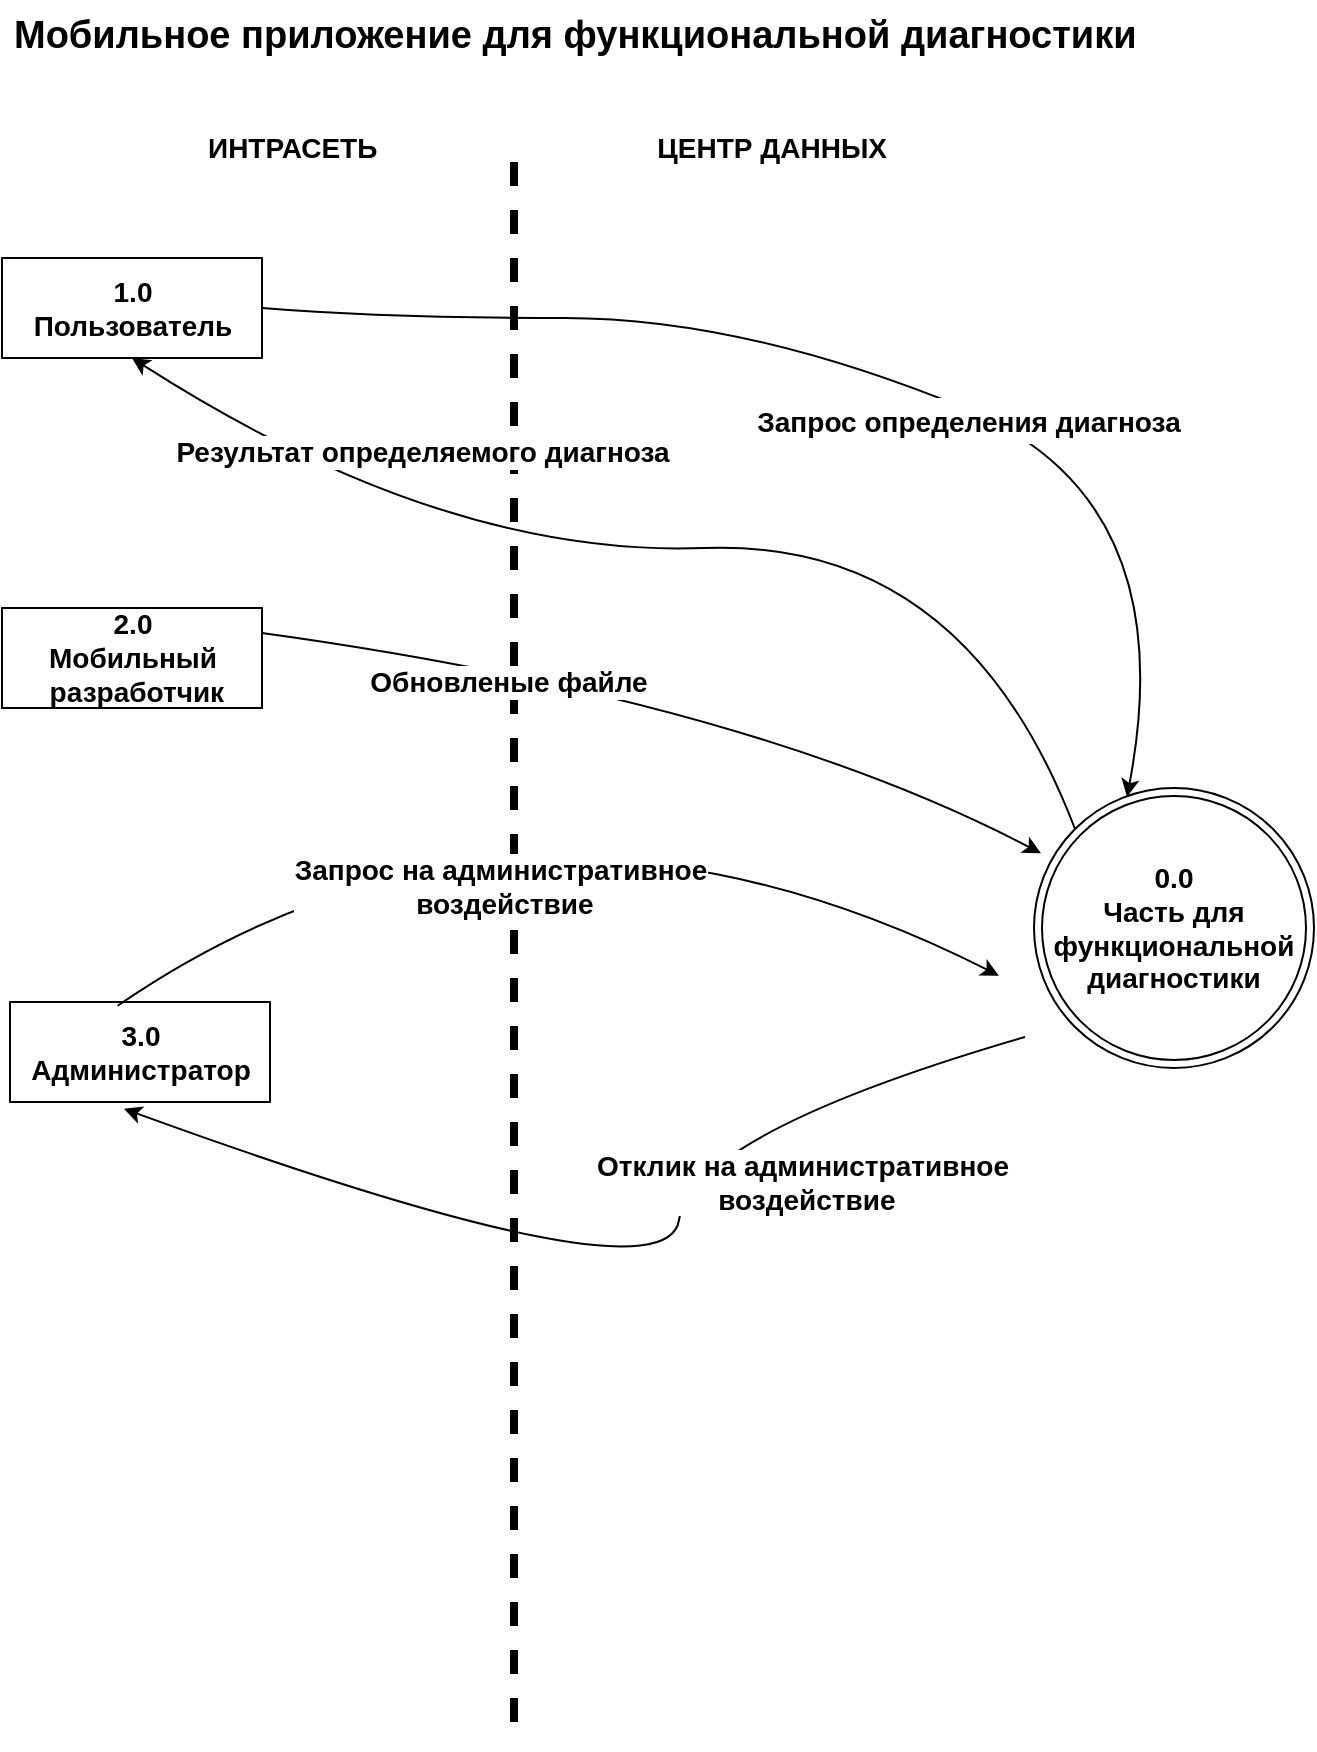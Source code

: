 <mxfile version="19.0.2" type="github">
  <diagram id="OWx4hyj13moDCeKYkGol" name="Page-1">
    <mxGraphModel dx="1335" dy="745" grid="0" gridSize="10" guides="1" tooltips="1" connect="1" arrows="1" fold="1" page="1" pageScale="1" pageWidth="827" pageHeight="1169" background="none" math="0" shadow="0">
      <root>
        <mxCell id="0" />
        <mxCell id="1" parent="0" />
        <mxCell id="R_TbPJ2dsLFKyycq7Uun-32" value="" style="endArrow=none;html=1;rounded=0;fontSize=12;dashed=1;strokeWidth=4;shadow=0;" edge="1" parent="1">
          <mxGeometry width="50" height="50" relative="1" as="geometry">
            <mxPoint x="405" y="172" as="sourcePoint" />
            <mxPoint x="405" y="963.0" as="targetPoint" />
          </mxGeometry>
        </mxCell>
        <mxCell id="R_TbPJ2dsLFKyycq7Uun-1" value="0.0&lt;br&gt;Часть для функциональной диагностики" style="ellipse;shape=doubleEllipse;whiteSpace=wrap;html=1;aspect=fixed;fontStyle=1;fontSize=14;" vertex="1" parent="1">
          <mxGeometry x="665" y="485" width="140" height="140" as="geometry" />
        </mxCell>
        <mxCell id="R_TbPJ2dsLFKyycq7Uun-5" value="&lt;div style=&quot;line-height: 0.9;&quot;&gt;&lt;br&gt;&lt;/div&gt;&lt;div style=&quot;display:none&quot; id=&quot;SDCloudData&quot;&gt;&lt;/div&gt;" style="text;whiteSpace=wrap;html=1;" vertex="1" parent="1">
          <mxGeometry x="392" y="165" width="3" height="15" as="geometry" />
        </mxCell>
        <mxCell id="R_TbPJ2dsLFKyycq7Uun-6" value="1.0&lt;br style=&quot;font-size: 14px;&quot;&gt;Пользователь&lt;div style=&quot;display: none; font-size: 14px;&quot; id=&quot;SDCloudData&quot;&gt;&lt;/div&gt;" style="html=1;dashed=0;whitespace=wrap;fontStyle=1;fontSize=14;" vertex="1" parent="1">
          <mxGeometry x="149" y="220" width="130" height="50" as="geometry" />
        </mxCell>
        <mxCell id="R_TbPJ2dsLFKyycq7Uun-7" value="ИНТРАСЕТЬ&amp;nbsp; &amp;nbsp; &amp;nbsp; &amp;nbsp; &amp;nbsp; &amp;nbsp; &amp;nbsp; &amp;nbsp; &amp;nbsp; &amp;nbsp; &amp;nbsp; &amp;nbsp; &amp;nbsp; &amp;nbsp; &amp;nbsp; &amp;nbsp; &amp;nbsp; &amp;nbsp; ЦЕНТР ДАННЫХ&lt;div style=&quot;display: none; font-size: 14px;&quot; id=&quot;SDCloudData&quot;&gt;&lt;/div&gt;" style="text;whiteSpace=wrap;html=1;strokeWidth=2;fontStyle=1;fontSize=14;" vertex="1" parent="1">
          <mxGeometry x="250" y="150" width="381" height="30" as="geometry" />
        </mxCell>
        <mxCell id="R_TbPJ2dsLFKyycq7Uun-8" value="Мобильное приложение для функциональной диагностики" style="text;whiteSpace=wrap;html=1;fontSize=19;fontStyle=1" vertex="1" parent="1">
          <mxGeometry x="153" y="91" width="600" height="30" as="geometry" />
        </mxCell>
        <mxCell id="R_TbPJ2dsLFKyycq7Uun-9" value="2.0&lt;br style=&quot;font-size: 14px;&quot;&gt;Мобильный&lt;br&gt;&amp;nbsp;разработчик&lt;div style=&quot;display: none; font-size: 14px;&quot; id=&quot;SDCloudData&quot;&gt;&lt;/div&gt;" style="html=1;dashed=0;whitespace=wrap;fontStyle=1;fontSize=14;" vertex="1" parent="1">
          <mxGeometry x="149" y="395" width="130" height="50" as="geometry" />
        </mxCell>
        <mxCell id="R_TbPJ2dsLFKyycq7Uun-10" value="3.0&lt;br style=&quot;font-size: 14px;&quot;&gt;Администратор&lt;br&gt;&lt;div style=&quot;display: none; font-size: 14px;&quot; id=&quot;SDCloudData&quot;&gt;&lt;/div&gt;" style="html=1;dashed=0;whitespace=wrap;fontStyle=1;fontSize=14;" vertex="1" parent="1">
          <mxGeometry x="153" y="592" width="130" height="50" as="geometry" />
        </mxCell>
        <mxCell id="R_TbPJ2dsLFKyycq7Uun-13" value="" style="curved=1;endArrow=classic;html=1;rounded=0;fontSize=19;entryX=0.332;entryY=0.032;entryDx=0;entryDy=0;entryPerimeter=0;exitX=1;exitY=0.5;exitDx=0;exitDy=0;" edge="1" parent="1" source="R_TbPJ2dsLFKyycq7Uun-6" target="R_TbPJ2dsLFKyycq7Uun-1">
          <mxGeometry width="50" height="50" relative="1" as="geometry">
            <mxPoint x="240" y="260" as="sourcePoint" />
            <mxPoint x="290" y="210" as="targetPoint" />
            <Array as="points">
              <mxPoint x="340" y="250" />
              <mxPoint x="520" y="250" />
              <mxPoint x="740" y="340" />
            </Array>
          </mxGeometry>
        </mxCell>
        <mxCell id="R_TbPJ2dsLFKyycq7Uun-14" value="&lt;font style=&quot;font-size: 14px;&quot;&gt;Запрос определения диагноза&lt;/font&gt;" style="edgeLabel;html=1;align=center;verticalAlign=middle;resizable=0;points=[];fontSize=19;fontStyle=1" vertex="1" connectable="0" parent="R_TbPJ2dsLFKyycq7Uun-13">
          <mxGeometry x="0.241" y="-22" relative="1" as="geometry">
            <mxPoint x="-19" y="-27" as="offset" />
          </mxGeometry>
        </mxCell>
        <mxCell id="R_TbPJ2dsLFKyycq7Uun-16" value="" style="curved=1;endArrow=classic;html=1;rounded=0;fontSize=19;exitX=0;exitY=0;exitDx=0;exitDy=0;entryX=0.5;entryY=1;entryDx=0;entryDy=0;" edge="1" parent="1" source="R_TbPJ2dsLFKyycq7Uun-1" target="R_TbPJ2dsLFKyycq7Uun-6">
          <mxGeometry width="50" height="50" relative="1" as="geometry">
            <mxPoint x="240" y="260" as="sourcePoint" />
            <mxPoint x="290" y="210" as="targetPoint" />
            <Array as="points">
              <mxPoint x="630" y="360" />
              <mxPoint x="370" y="370" />
            </Array>
          </mxGeometry>
        </mxCell>
        <mxCell id="R_TbPJ2dsLFKyycq7Uun-17" value="Результат определяемого диагноза" style="edgeLabel;html=1;align=center;verticalAlign=middle;resizable=0;points=[];fontSize=14;fontStyle=1" vertex="1" connectable="0" parent="R_TbPJ2dsLFKyycq7Uun-16">
          <mxGeometry x="0.404" y="-17" relative="1" as="geometry">
            <mxPoint x="-15" y="-36" as="offset" />
          </mxGeometry>
        </mxCell>
        <mxCell id="R_TbPJ2dsLFKyycq7Uun-19" value="" style="curved=1;endArrow=classic;html=1;rounded=0;fontSize=14;exitX=1;exitY=0.25;exitDx=0;exitDy=0;entryX=0.025;entryY=0.233;entryDx=0;entryDy=0;entryPerimeter=0;" edge="1" parent="1" source="R_TbPJ2dsLFKyycq7Uun-9" target="R_TbPJ2dsLFKyycq7Uun-1">
          <mxGeometry width="50" height="50" relative="1" as="geometry">
            <mxPoint x="400" y="290" as="sourcePoint" />
            <mxPoint x="450" y="240" as="targetPoint" />
            <Array as="points">
              <mxPoint x="522" y="441" />
            </Array>
          </mxGeometry>
        </mxCell>
        <mxCell id="R_TbPJ2dsLFKyycq7Uun-26" value="Обновленые файле" style="edgeLabel;html=1;align=center;verticalAlign=middle;resizable=0;points=[];fontSize=14;fontStyle=1" vertex="1" connectable="0" parent="R_TbPJ2dsLFKyycq7Uun-19">
          <mxGeometry x="0.3" y="-18" relative="1" as="geometry">
            <mxPoint x="-131" y="-35" as="offset" />
          </mxGeometry>
        </mxCell>
        <mxCell id="R_TbPJ2dsLFKyycq7Uun-21" value="" style="curved=1;endArrow=classic;html=1;rounded=0;fontSize=14;exitX=0.414;exitY=0.037;exitDx=0;exitDy=0;entryX=0.014;entryY=0.656;entryDx=0;entryDy=0;entryPerimeter=0;exitPerimeter=0;" edge="1" parent="1" source="R_TbPJ2dsLFKyycq7Uun-10">
          <mxGeometry width="50" height="50" relative="1" as="geometry">
            <mxPoint x="213" y="519" as="sourcePoint" />
            <mxPoint x="647.46" y="578.84" as="targetPoint" />
            <Array as="points">
              <mxPoint x="406" y="457" />
            </Array>
          </mxGeometry>
        </mxCell>
        <mxCell id="R_TbPJ2dsLFKyycq7Uun-27" value="Запрос на административное&lt;br&gt;&amp;nbsp;воздействие" style="edgeLabel;html=1;align=center;verticalAlign=middle;resizable=0;points=[];fontSize=14;fontStyle=1" vertex="1" connectable="0" parent="R_TbPJ2dsLFKyycq7Uun-21">
          <mxGeometry x="-0.311" y="-5" relative="1" as="geometry">
            <mxPoint x="43" y="36" as="offset" />
          </mxGeometry>
        </mxCell>
        <mxCell id="R_TbPJ2dsLFKyycq7Uun-22" value="" style="curved=1;endArrow=classic;html=1;rounded=0;fontSize=14;exitX=0;exitY=1;exitDx=0;exitDy=0;entryX=0.438;entryY=1.068;entryDx=0;entryDy=0;entryPerimeter=0;" edge="1" parent="1" target="R_TbPJ2dsLFKyycq7Uun-10">
          <mxGeometry width="50" height="50" relative="1" as="geometry">
            <mxPoint x="660.503" y="609.497" as="sourcePoint" />
            <mxPoint x="175" y="572" as="targetPoint" />
            <Array as="points">
              <mxPoint x="494" y="658" />
              <mxPoint x="481" y="744" />
            </Array>
          </mxGeometry>
        </mxCell>
        <mxCell id="R_TbPJ2dsLFKyycq7Uun-28" value="Отклик на административное&lt;br&gt;&amp;nbsp;воздействие" style="edgeLabel;html=1;align=center;verticalAlign=middle;resizable=0;points=[];fontSize=14;fontStyle=1" vertex="1" connectable="0" parent="R_TbPJ2dsLFKyycq7Uun-22">
          <mxGeometry x="0.272" y="-8" relative="1" as="geometry">
            <mxPoint x="148" y="-24" as="offset" />
          </mxGeometry>
        </mxCell>
      </root>
    </mxGraphModel>
  </diagram>
</mxfile>
